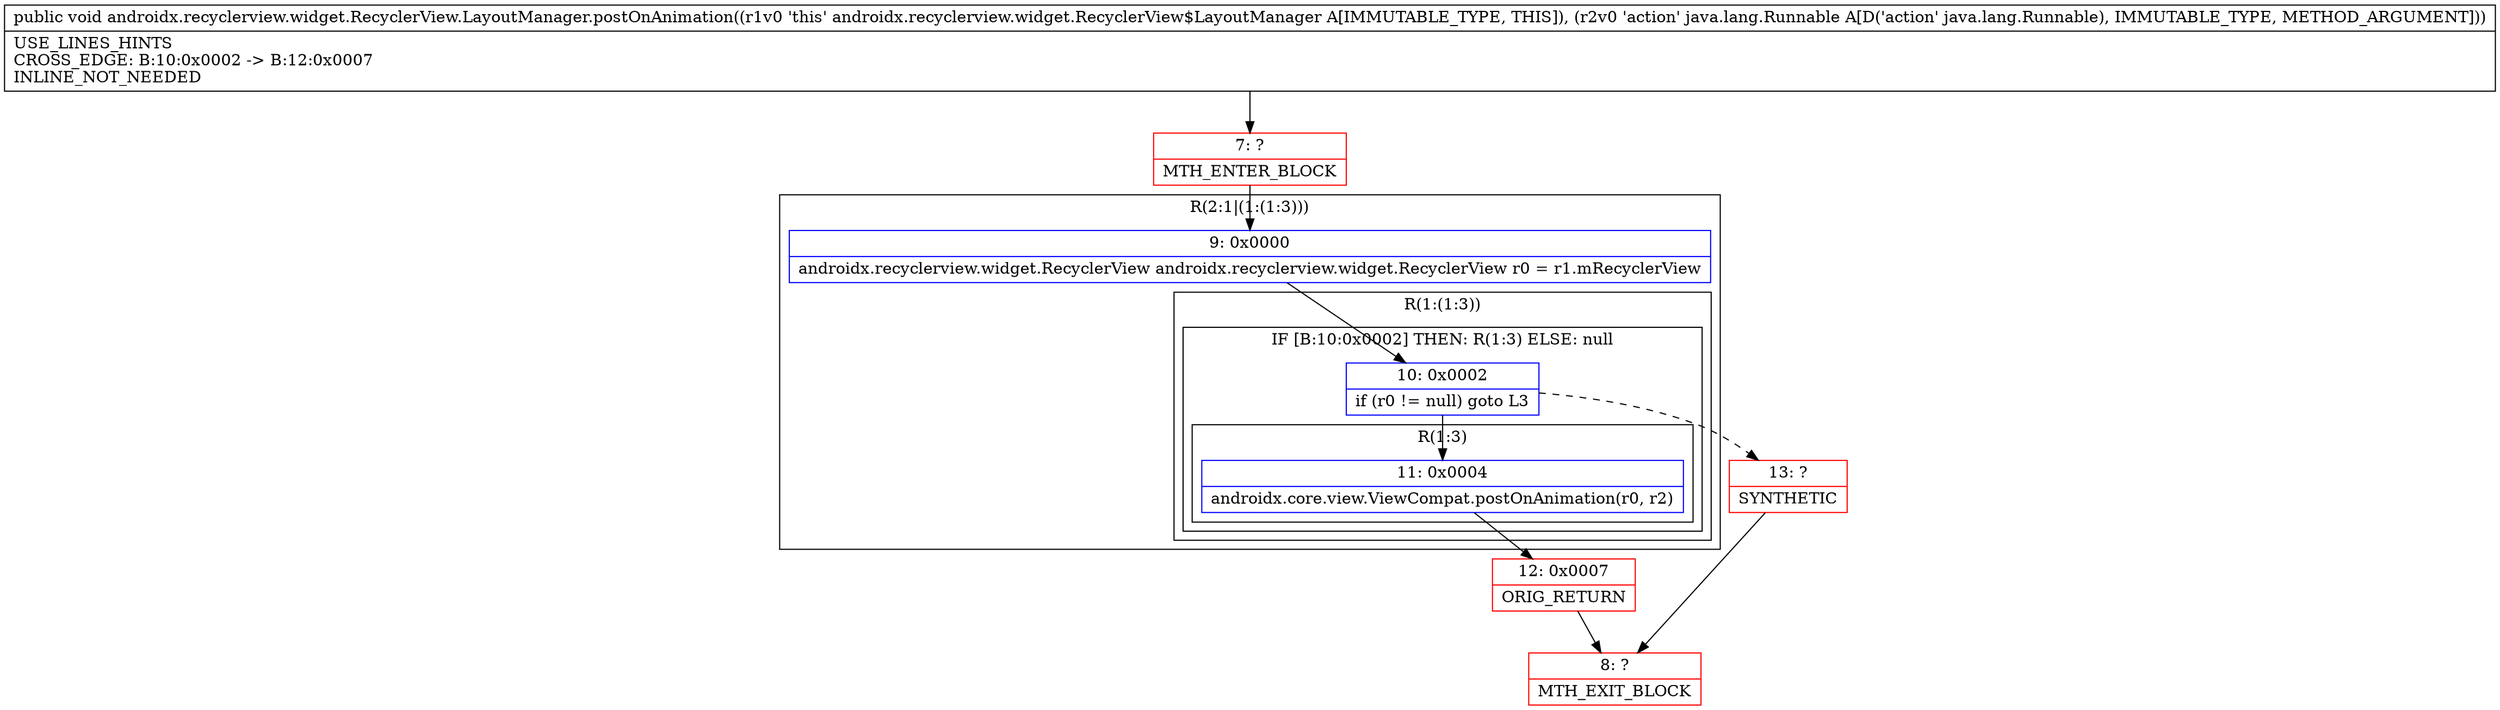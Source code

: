 digraph "CFG forandroidx.recyclerview.widget.RecyclerView.LayoutManager.postOnAnimation(Ljava\/lang\/Runnable;)V" {
subgraph cluster_Region_1999550753 {
label = "R(2:1|(1:(1:3)))";
node [shape=record,color=blue];
Node_9 [shape=record,label="{9\:\ 0x0000|androidx.recyclerview.widget.RecyclerView androidx.recyclerview.widget.RecyclerView r0 = r1.mRecyclerView\l}"];
subgraph cluster_Region_2044365745 {
label = "R(1:(1:3))";
node [shape=record,color=blue];
subgraph cluster_IfRegion_920391469 {
label = "IF [B:10:0x0002] THEN: R(1:3) ELSE: null";
node [shape=record,color=blue];
Node_10 [shape=record,label="{10\:\ 0x0002|if (r0 != null) goto L3\l}"];
subgraph cluster_Region_1587809554 {
label = "R(1:3)";
node [shape=record,color=blue];
Node_11 [shape=record,label="{11\:\ 0x0004|androidx.core.view.ViewCompat.postOnAnimation(r0, r2)\l}"];
}
}
}
}
Node_7 [shape=record,color=red,label="{7\:\ ?|MTH_ENTER_BLOCK\l}"];
Node_12 [shape=record,color=red,label="{12\:\ 0x0007|ORIG_RETURN\l}"];
Node_8 [shape=record,color=red,label="{8\:\ ?|MTH_EXIT_BLOCK\l}"];
Node_13 [shape=record,color=red,label="{13\:\ ?|SYNTHETIC\l}"];
MethodNode[shape=record,label="{public void androidx.recyclerview.widget.RecyclerView.LayoutManager.postOnAnimation((r1v0 'this' androidx.recyclerview.widget.RecyclerView$LayoutManager A[IMMUTABLE_TYPE, THIS]), (r2v0 'action' java.lang.Runnable A[D('action' java.lang.Runnable), IMMUTABLE_TYPE, METHOD_ARGUMENT]))  | USE_LINES_HINTS\lCROSS_EDGE: B:10:0x0002 \-\> B:12:0x0007\lINLINE_NOT_NEEDED\l}"];
MethodNode -> Node_7;Node_9 -> Node_10;
Node_10 -> Node_11;
Node_10 -> Node_13[style=dashed];
Node_11 -> Node_12;
Node_7 -> Node_9;
Node_12 -> Node_8;
Node_13 -> Node_8;
}

